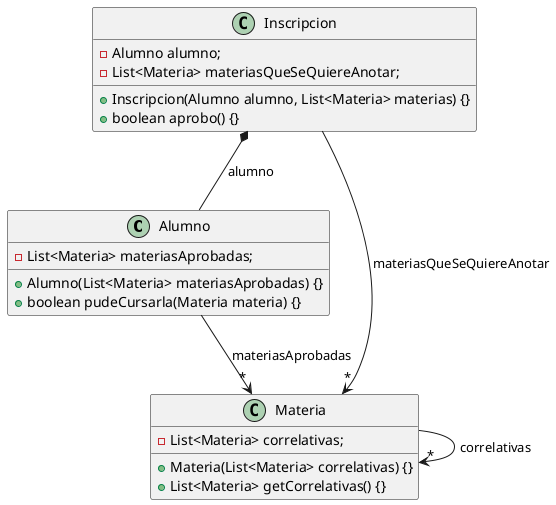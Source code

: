 @startuml
Alumno  --> "*" Materia : materiasAprobadas
Inscripcion *-- Alumno : alumno
Inscripcion  --> "*" Materia : materiasQueSeQuiereAnotar
Materia  --> "*" Materia : correlativas


class Alumno {
    - List<Materia> materiasAprobadas;
    + Alumno(List<Materia> materiasAprobadas) {}
    + boolean pudeCursarla(Materia materia) {}
}

class Inscripcion {
    - Alumno alumno;
    - List<Materia> materiasQueSeQuiereAnotar;
    + Inscripcion(Alumno alumno, List<Materia> materias) {}
    + boolean aprobo() {}
}

class Materia {
    - List<Materia> correlativas;
    + Materia(List<Materia> correlativas) {}
    + List<Materia> getCorrelativas() {}
}

@enduml


